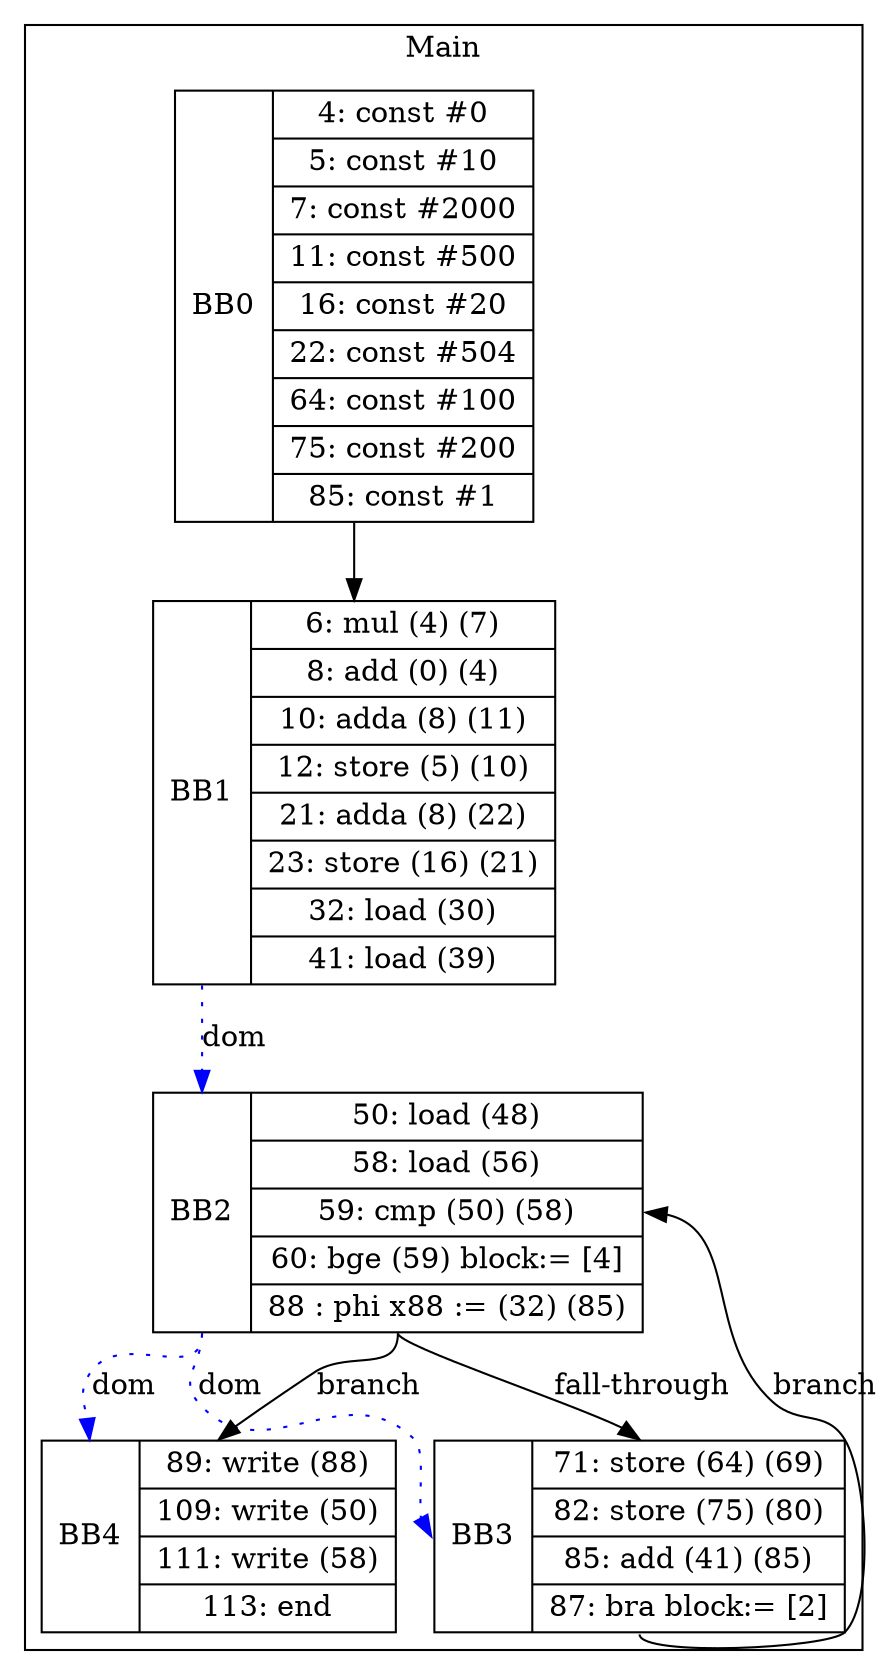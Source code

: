 digraph G {
node [shape=record];
subgraph cluster_main{
label = "Main";
BB0 [shape=record, label="<b>BB0|{4: const #0|5: const #10|7: const #2000|11: const #500|16: const #20|22: const #504|64: const #100|75: const #200|85: const #1}"];
BB1 [shape=record, label="<b>BB1|{6: mul (4) (7)|8: add (0) (4)|10: adda (8) (11)|12: store (5) (10)|21: adda (8) (22)|23: store (16) (21)|32: load (30)|41: load (39)}"];
BB2 [shape=record, label="<b>BB2|{50: load (48)|58: load (56)|59: cmp (50) (58)|60: bge (59) block:= [4]|88 : phi x88 := (32) (85)}"];
BB3 [shape=record, label="<b>BB3|{71: store (64) (69)|82: store (75) (80)|85: add (41) (85)|87: bra block:= [2]}"];
BB4 [shape=record, label="<b>BB4|{89: write (88)|109: write (50)|111: write (58)|113: end}"];
}
BB0:s -> BB1:n ;
BB2:b -> BB3:b [color=blue, style=dotted, label="dom"];
BB2:b -> BB4:b [color=blue, style=dotted, label="dom"];
BB1:b -> BB2:b [color=blue, style=dotted, label="dom"];
BB2:s -> BB4:n [label="branch"];
BB3:s -> BB2:e [label="branch"];
BB2:s -> BB3:n [label="fall-through"];
}
